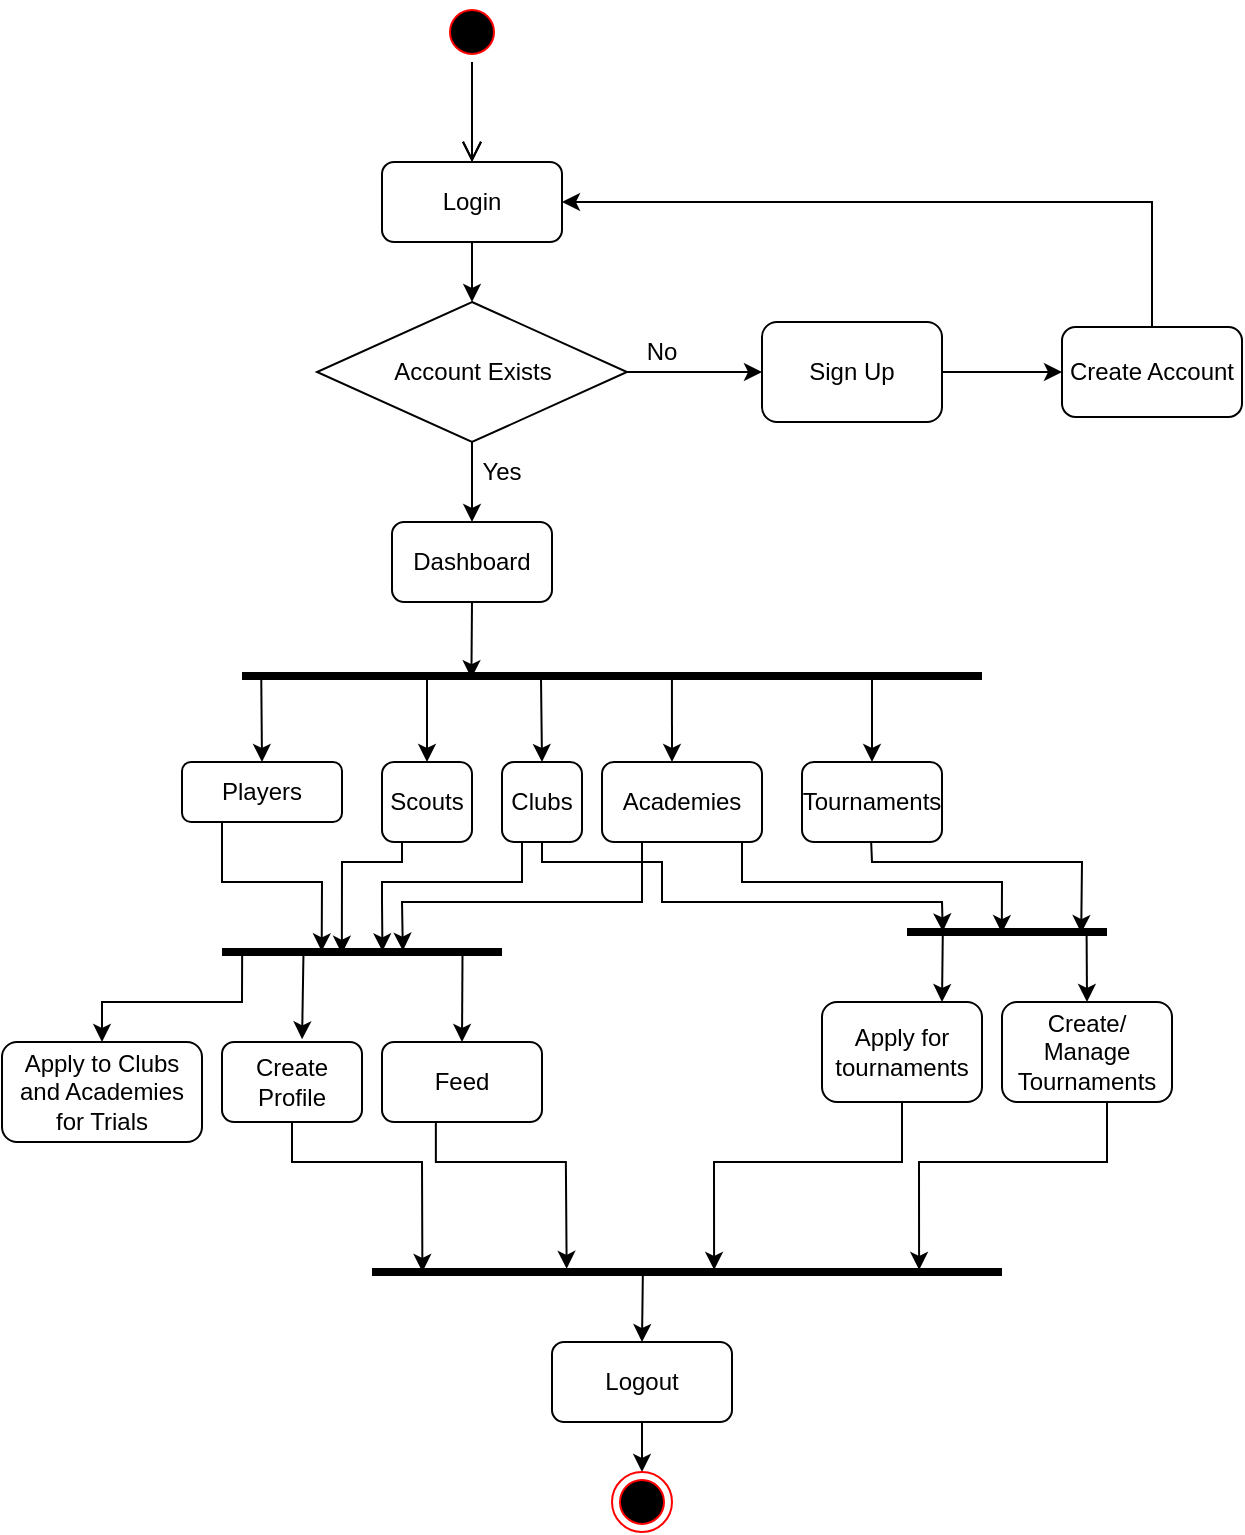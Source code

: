 <mxfile version="20.6.0" type="github">
  <diagram id="UdVXalaIFyV3JvYgVIU5" name="Page-1">
    <mxGraphModel dx="950" dy="551" grid="1" gridSize="10" guides="1" tooltips="1" connect="1" arrows="1" fold="1" page="1" pageScale="1" pageWidth="827" pageHeight="1169" math="0" shadow="0">
      <root>
        <mxCell id="0" />
        <mxCell id="1" parent="0" />
        <mxCell id="X-x3WmzN7NNkeGSFywyI-3" value="Login" style="rounded=1;whiteSpace=wrap;html=1;fillColor=#FFFFFF;strokeWidth=1;" parent="1" vertex="1">
          <mxGeometry x="250" y="190" width="90" height="40" as="geometry" />
        </mxCell>
        <mxCell id="X-x3WmzN7NNkeGSFywyI-4" value="" style="ellipse;html=1;shape=startState;fillColor=#000000;strokeColor=#ff0000;strokeWidth=1;" parent="1" vertex="1">
          <mxGeometry x="280" y="110" width="30" height="30" as="geometry" />
        </mxCell>
        <mxCell id="X-x3WmzN7NNkeGSFywyI-5" value="" style="edgeStyle=orthogonalEdgeStyle;html=1;verticalAlign=bottom;endArrow=open;endSize=8;strokeColor=#000000;rounded=0;strokeWidth=1;" parent="1" source="X-x3WmzN7NNkeGSFywyI-4" edge="1">
          <mxGeometry relative="1" as="geometry">
            <mxPoint x="295" y="190" as="targetPoint" />
          </mxGeometry>
        </mxCell>
        <mxCell id="X-x3WmzN7NNkeGSFywyI-8" value="" style="endArrow=classic;html=1;rounded=0;strokeColor=#000000;exitX=0.5;exitY=1;exitDx=0;exitDy=0;strokeWidth=1;" parent="1" source="X-x3WmzN7NNkeGSFywyI-3" target="X-x3WmzN7NNkeGSFywyI-9" edge="1">
          <mxGeometry width="50" height="50" relative="1" as="geometry">
            <mxPoint x="300" y="340" as="sourcePoint" />
            <mxPoint x="295" y="290" as="targetPoint" />
          </mxGeometry>
        </mxCell>
        <mxCell id="X-x3WmzN7NNkeGSFywyI-15" style="edgeStyle=orthogonalEdgeStyle;rounded=0;orthogonalLoop=1;jettySize=auto;html=1;strokeColor=#000000;strokeWidth=1;" parent="1" source="X-x3WmzN7NNkeGSFywyI-9" edge="1">
          <mxGeometry relative="1" as="geometry">
            <mxPoint x="295" y="370" as="targetPoint" />
          </mxGeometry>
        </mxCell>
        <mxCell id="X-x3WmzN7NNkeGSFywyI-9" value="Account Exists" style="rhombus;whiteSpace=wrap;html=1;fillColor=#FFFFFF;strokeWidth=1;" parent="1" vertex="1">
          <mxGeometry x="217.5" y="260" width="155" height="70" as="geometry" />
        </mxCell>
        <mxCell id="X-x3WmzN7NNkeGSFywyI-10" value="" style="endArrow=classic;html=1;rounded=0;strokeColor=#000000;exitX=1;exitY=0.5;exitDx=0;exitDy=0;strokeWidth=1;" parent="1" source="X-x3WmzN7NNkeGSFywyI-9" edge="1">
          <mxGeometry width="50" height="50" relative="1" as="geometry">
            <mxPoint x="530" y="340" as="sourcePoint" />
            <mxPoint x="440" y="295" as="targetPoint" />
          </mxGeometry>
        </mxCell>
        <mxCell id="X-x3WmzN7NNkeGSFywyI-11" value="No" style="text;html=1;strokeColor=none;fillColor=none;align=center;verticalAlign=middle;whiteSpace=wrap;rounded=0;strokeWidth=1;" parent="1" vertex="1">
          <mxGeometry x="360" y="270" width="60" height="30" as="geometry" />
        </mxCell>
        <mxCell id="X-x3WmzN7NNkeGSFywyI-12" value="Yes" style="text;html=1;strokeColor=none;fillColor=none;align=center;verticalAlign=middle;whiteSpace=wrap;rounded=0;strokeWidth=1;" parent="1" vertex="1">
          <mxGeometry x="280" y="330" width="60" height="30" as="geometry" />
        </mxCell>
        <mxCell id="X-x3WmzN7NNkeGSFywyI-17" value="Sign Up" style="rounded=1;whiteSpace=wrap;html=1;fillColor=#FFFFFF;strokeWidth=1;" parent="1" vertex="1">
          <mxGeometry x="440" y="270" width="90" height="50" as="geometry" />
        </mxCell>
        <mxCell id="X-x3WmzN7NNkeGSFywyI-18" value="Dashboard" style="rounded=1;whiteSpace=wrap;html=1;fillColor=#FFFFFF;strokeWidth=1;" parent="1" vertex="1">
          <mxGeometry x="255" y="370" width="80" height="40" as="geometry" />
        </mxCell>
        <mxCell id="X-x3WmzN7NNkeGSFywyI-19" value="" style="edgeStyle=orthogonalEdgeStyle;html=1;verticalAlign=bottom;endArrow=open;endSize=8;strokeColor=#000000;rounded=0;strokeWidth=1;" parent="1" source="X-x3WmzN7NNkeGSFywyI-4" edge="1">
          <mxGeometry relative="1" as="geometry">
            <mxPoint x="295" y="190" as="targetPoint" />
            <mxPoint x="295" y="140" as="sourcePoint" />
            <Array as="points">
              <mxPoint x="295" y="180" />
              <mxPoint x="295" y="180" />
            </Array>
          </mxGeometry>
        </mxCell>
        <mxCell id="X-x3WmzN7NNkeGSFywyI-21" value="" style="endArrow=classic;html=1;rounded=0;strokeColor=#000000;exitX=0.5;exitY=1;exitDx=0;exitDy=0;strokeWidth=1;entryX=0.31;entryY=0.778;entryDx=0;entryDy=0;entryPerimeter=0;" parent="1" source="X-x3WmzN7NNkeGSFywyI-18" edge="1" target="X-x3WmzN7NNkeGSFywyI-22">
          <mxGeometry width="50" height="50" relative="1" as="geometry">
            <mxPoint x="300" y="540" as="sourcePoint" />
            <mxPoint x="295" y="450" as="targetPoint" />
          </mxGeometry>
        </mxCell>
        <mxCell id="X-x3WmzN7NNkeGSFywyI-22" value="" style="line;strokeWidth=4;fillColor=none;align=left;verticalAlign=middle;spacingTop=-1;spacingLeft=3;spacingRight=3;rotatable=0;labelPosition=right;points=[];portConstraint=eastwest;" parent="1" vertex="1">
          <mxGeometry x="180" y="445" width="370" height="4" as="geometry" />
        </mxCell>
        <mxCell id="X-x3WmzN7NNkeGSFywyI-24" value="" style="endArrow=classic;html=1;rounded=0;strokeColor=#000000;strokeWidth=1;exitX=0.026;exitY=0.483;exitDx=0;exitDy=0;exitPerimeter=0;" parent="1" edge="1" source="X-x3WmzN7NNkeGSFywyI-22">
          <mxGeometry width="50" height="50" relative="1" as="geometry">
            <mxPoint x="190" y="450" as="sourcePoint" />
            <mxPoint x="190" y="490" as="targetPoint" />
            <Array as="points" />
          </mxGeometry>
        </mxCell>
        <mxCell id="X-x3WmzN7NNkeGSFywyI-31" value="" style="endArrow=classic;html=1;rounded=0;strokeColor=#000000;entryX=0.5;entryY=0;entryDx=0;entryDy=0;strokeWidth=1;exitX=0.25;exitY=0.492;exitDx=0;exitDy=0;exitPerimeter=0;" parent="1" target="X-x3WmzN7NNkeGSFywyI-34" edge="1" source="X-x3WmzN7NNkeGSFywyI-22">
          <mxGeometry width="50" height="50" relative="1" as="geometry">
            <mxPoint x="272.25" y="445" as="sourcePoint" />
            <mxPoint x="272.75" y="490" as="targetPoint" />
          </mxGeometry>
        </mxCell>
        <mxCell id="X-x3WmzN7NNkeGSFywyI-32" value="Players" style="rounded=1;whiteSpace=wrap;html=1;strokeWidth=1;fillColor=#FFFFFF;" parent="1" vertex="1">
          <mxGeometry x="150" y="490" width="80" height="30" as="geometry" />
        </mxCell>
        <mxCell id="X-x3WmzN7NNkeGSFywyI-34" value="Scouts" style="rounded=1;whiteSpace=wrap;html=1;strokeWidth=1;fillColor=#FFFFFF;" parent="1" vertex="1">
          <mxGeometry x="250" y="490" width="45" height="40" as="geometry" />
        </mxCell>
        <mxCell id="X-x3WmzN7NNkeGSFywyI-36" value="Academies" style="rounded=1;whiteSpace=wrap;html=1;strokeWidth=1;fillColor=#FFFFFF;" parent="1" vertex="1">
          <mxGeometry x="360" y="490" width="80" height="40" as="geometry" />
        </mxCell>
        <mxCell id="X-x3WmzN7NNkeGSFywyI-37" value="" style="endArrow=classic;html=1;rounded=0;strokeColor=#000000;strokeWidth=1;exitX=0.581;exitY=0.621;exitDx=0;exitDy=0;exitPerimeter=0;" parent="1" edge="1" source="X-x3WmzN7NNkeGSFywyI-22">
          <mxGeometry width="50" height="50" relative="1" as="geometry">
            <mxPoint x="395" y="450" as="sourcePoint" />
            <mxPoint x="395" y="490" as="targetPoint" />
          </mxGeometry>
        </mxCell>
        <mxCell id="X-x3WmzN7NNkeGSFywyI-38" value="" style="line;strokeWidth=4;fillColor=none;align=left;verticalAlign=middle;spacingTop=-1;spacingLeft=3;spacingRight=3;rotatable=0;labelPosition=right;points=[];portConstraint=eastwest;" parent="1" vertex="1">
          <mxGeometry x="170" y="580" width="140" height="10" as="geometry" />
        </mxCell>
        <mxCell id="X-x3WmzN7NNkeGSFywyI-40" value="Create Account" style="rounded=1;whiteSpace=wrap;html=1;strokeWidth=1;fillColor=#FFFFFF;" parent="1" vertex="1">
          <mxGeometry x="590" y="272.5" width="90" height="45" as="geometry" />
        </mxCell>
        <mxCell id="X-x3WmzN7NNkeGSFywyI-41" value="" style="endArrow=classic;html=1;rounded=0;strokeColor=#000000;exitX=1;exitY=0.5;exitDx=0;exitDy=0;entryX=0;entryY=0.5;entryDx=0;entryDy=0;strokeWidth=1;" parent="1" source="X-x3WmzN7NNkeGSFywyI-17" target="X-x3WmzN7NNkeGSFywyI-40" edge="1">
          <mxGeometry width="50" height="50" relative="1" as="geometry">
            <mxPoint x="530" y="300" as="sourcePoint" />
            <mxPoint x="580" y="250" as="targetPoint" />
          </mxGeometry>
        </mxCell>
        <mxCell id="X-x3WmzN7NNkeGSFywyI-42" value="" style="endArrow=classic;html=1;rounded=0;strokeColor=#000000;entryX=0.572;entryY=-0.034;entryDx=0;entryDy=0;entryPerimeter=0;strokeWidth=1;exitX=0.291;exitY=0.551;exitDx=0;exitDy=0;exitPerimeter=0;" parent="1" target="X-x3WmzN7NNkeGSFywyI-43" edge="1" source="X-x3WmzN7NNkeGSFywyI-38">
          <mxGeometry width="50" height="50" relative="1" as="geometry">
            <mxPoint x="210" y="582.5" as="sourcePoint" />
            <mxPoint x="210" y="627.5" as="targetPoint" />
          </mxGeometry>
        </mxCell>
        <mxCell id="X-x3WmzN7NNkeGSFywyI-43" value="Create Profile" style="rounded=1;whiteSpace=wrap;html=1;strokeWidth=1;fillColor=#FFFFFF;" parent="1" vertex="1">
          <mxGeometry x="170" y="630" width="70" height="40" as="geometry" />
        </mxCell>
        <mxCell id="X-x3WmzN7NNkeGSFywyI-46" value="" style="endArrow=classic;html=1;rounded=0;strokeColor=#000000;entryX=0.5;entryY=0;entryDx=0;entryDy=0;exitX=0.859;exitY=0.512;exitDx=0;exitDy=0;exitPerimeter=0;strokeWidth=1;" parent="1" source="X-x3WmzN7NNkeGSFywyI-38" target="X-x3WmzN7NNkeGSFywyI-47" edge="1">
          <mxGeometry width="50" height="50" relative="1" as="geometry">
            <mxPoint x="290" y="590" as="sourcePoint" />
            <mxPoint x="277" y="630" as="targetPoint" />
          </mxGeometry>
        </mxCell>
        <mxCell id="X-x3WmzN7NNkeGSFywyI-47" value="Feed" style="rounded=1;whiteSpace=wrap;html=1;strokeWidth=1;fillColor=#FFFFFF;" parent="1" vertex="1">
          <mxGeometry x="250" y="630" width="80" height="40" as="geometry" />
        </mxCell>
        <mxCell id="X-x3WmzN7NNkeGSFywyI-49" value="Tournaments" style="rounded=1;whiteSpace=wrap;html=1;strokeWidth=1;fillColor=#FFFFFF;" parent="1" vertex="1">
          <mxGeometry x="460" y="490" width="70" height="40" as="geometry" />
        </mxCell>
        <mxCell id="X-x3WmzN7NNkeGSFywyI-50" value="" style="endArrow=classic;html=1;rounded=0;strokeColor=#000000;entryX=0.5;entryY=0;entryDx=0;entryDy=0;strokeWidth=1;" parent="1" target="X-x3WmzN7NNkeGSFywyI-49" edge="1">
          <mxGeometry width="50" height="50" relative="1" as="geometry">
            <mxPoint x="495" y="447" as="sourcePoint" />
            <mxPoint x="405" y="500" as="targetPoint" />
          </mxGeometry>
        </mxCell>
        <mxCell id="X-x3WmzN7NNkeGSFywyI-55" value="" style="endArrow=classic;html=1;rounded=0;strokeColor=#000000;exitX=0.25;exitY=1;exitDx=0;exitDy=0;strokeWidth=1;entryX=0.356;entryY=0.465;entryDx=0;entryDy=0;entryPerimeter=0;" parent="1" source="X-x3WmzN7NNkeGSFywyI-32" edge="1" target="X-x3WmzN7NNkeGSFywyI-38">
          <mxGeometry width="50" height="50" relative="1" as="geometry">
            <mxPoint x="430" y="480" as="sourcePoint" />
            <mxPoint x="220" y="580" as="targetPoint" />
            <Array as="points">
              <mxPoint x="170" y="550" />
              <mxPoint x="220" y="550" />
            </Array>
          </mxGeometry>
        </mxCell>
        <mxCell id="X-x3WmzN7NNkeGSFywyI-56" value="" style="endArrow=classic;html=1;rounded=0;strokeColor=#000000;strokeWidth=1;entryX=0.428;entryY=0.588;entryDx=0;entryDy=0;entryPerimeter=0;" parent="1" edge="1" target="X-x3WmzN7NNkeGSFywyI-38">
          <mxGeometry width="50" height="50" relative="1" as="geometry">
            <mxPoint x="260" y="530" as="sourcePoint" />
            <mxPoint x="230" y="580" as="targetPoint" />
            <Array as="points">
              <mxPoint x="260" y="540" />
              <mxPoint x="230" y="540" />
            </Array>
          </mxGeometry>
        </mxCell>
        <mxCell id="X-x3WmzN7NNkeGSFywyI-60" value="Create/ Manage Tournaments" style="rounded=1;whiteSpace=wrap;html=1;strokeWidth=1;fillColor=#FFFFFF;" parent="1" vertex="1">
          <mxGeometry x="560" y="610" width="85" height="50" as="geometry" />
        </mxCell>
        <mxCell id="X-x3WmzN7NNkeGSFywyI-64" value="" style="endArrow=classic;html=1;rounded=0;strokeColor=#000000;entryX=0.474;entryY=0.556;entryDx=0;entryDy=0;entryPerimeter=0;strokeWidth=1;" parent="1" target="X-x3WmzN7NNkeGSFywyI-61" edge="1">
          <mxGeometry width="50" height="50" relative="1" as="geometry">
            <mxPoint x="430" y="530" as="sourcePoint" />
            <mxPoint x="430" y="570" as="targetPoint" />
            <Array as="points">
              <mxPoint x="430" y="550" />
              <mxPoint x="560" y="550" />
            </Array>
          </mxGeometry>
        </mxCell>
        <mxCell id="X-x3WmzN7NNkeGSFywyI-65" value="" style="endArrow=classic;html=1;rounded=0;strokeColor=#000000;entryX=0.5;entryY=0;entryDx=0;entryDy=0;startArrow=none;exitX=0.898;exitY=0.541;exitDx=0;exitDy=0;exitPerimeter=0;strokeWidth=1;" parent="1" source="X-x3WmzN7NNkeGSFywyI-61" target="X-x3WmzN7NNkeGSFywyI-60" edge="1">
          <mxGeometry width="50" height="50" relative="1" as="geometry">
            <mxPoint x="600" y="580" as="sourcePoint" />
            <mxPoint x="562.08" y="620" as="targetPoint" />
          </mxGeometry>
        </mxCell>
        <mxCell id="X-x3WmzN7NNkeGSFywyI-66" value="" style="endArrow=classic;html=1;rounded=0;strokeColor=#000000;entryX=0.871;entryY=0.556;entryDx=0;entryDy=0;entryPerimeter=0;strokeWidth=1;" parent="1" target="X-x3WmzN7NNkeGSFywyI-61" edge="1">
          <mxGeometry width="50" height="50" relative="1" as="geometry">
            <mxPoint x="494.58" y="530.0" as="sourcePoint" />
            <mxPoint x="494.78" y="576.33" as="targetPoint" />
            <Array as="points">
              <mxPoint x="495" y="540" />
              <mxPoint x="600" y="540" />
            </Array>
          </mxGeometry>
        </mxCell>
        <mxCell id="X-x3WmzN7NNkeGSFywyI-61" value="" style="line;strokeWidth=4;fillColor=none;align=left;verticalAlign=middle;spacingTop=-1;spacingLeft=3;spacingRight=3;rotatable=0;labelPosition=right;points=[];portConstraint=eastwest;" parent="1" vertex="1">
          <mxGeometry x="512.5" y="570" width="100" height="10" as="geometry" />
        </mxCell>
        <mxCell id="X-x3WmzN7NNkeGSFywyI-71" value="Apply for tournaments" style="rounded=1;whiteSpace=wrap;html=1;strokeWidth=1;fillColor=#FFFFFF;" parent="1" vertex="1">
          <mxGeometry x="470" y="610" width="80" height="50" as="geometry" />
        </mxCell>
        <mxCell id="X-x3WmzN7NNkeGSFywyI-72" value="Clubs" style="rounded=1;whiteSpace=wrap;html=1;strokeWidth=1;fillColor=#FFFFFF;" parent="1" vertex="1">
          <mxGeometry x="310" y="490" width="40" height="40" as="geometry" />
        </mxCell>
        <mxCell id="X-x3WmzN7NNkeGSFywyI-73" value="" style="endArrow=classic;html=1;rounded=0;strokeColor=#000000;strokeWidth=1;exitX=0.404;exitY=0.395;exitDx=0;exitDy=0;exitPerimeter=0;" parent="1" edge="1" source="X-x3WmzN7NNkeGSFywyI-22">
          <mxGeometry width="50" height="50" relative="1" as="geometry">
            <mxPoint x="329.75" y="449" as="sourcePoint" />
            <mxPoint x="330" y="490" as="targetPoint" />
          </mxGeometry>
        </mxCell>
        <mxCell id="X-x3WmzN7NNkeGSFywyI-74" value="" style="endArrow=classic;html=1;rounded=0;strokeColor=#000000;strokeWidth=1;exitX=0.25;exitY=1;exitDx=0;exitDy=0;entryX=0.573;entryY=0.465;entryDx=0;entryDy=0;entryPerimeter=0;" parent="1" source="X-x3WmzN7NNkeGSFywyI-72" edge="1" target="X-x3WmzN7NNkeGSFywyI-38">
          <mxGeometry width="50" height="50" relative="1" as="geometry">
            <mxPoint x="390" y="620" as="sourcePoint" />
            <mxPoint x="250" y="580" as="targetPoint" />
            <Array as="points">
              <mxPoint x="320" y="550" />
              <mxPoint x="250" y="550" />
              <mxPoint x="250" y="560" />
            </Array>
          </mxGeometry>
        </mxCell>
        <mxCell id="X-x3WmzN7NNkeGSFywyI-75" value="" style="endArrow=classic;html=1;rounded=0;strokeColor=#000000;strokeWidth=1;exitX=0.25;exitY=1;exitDx=0;exitDy=0;entryX=0.646;entryY=0.435;entryDx=0;entryDy=0;entryPerimeter=0;" parent="1" source="X-x3WmzN7NNkeGSFywyI-36" edge="1" target="X-x3WmzN7NNkeGSFywyI-38">
          <mxGeometry width="50" height="50" relative="1" as="geometry">
            <mxPoint x="390" y="620" as="sourcePoint" />
            <mxPoint x="260" y="580" as="targetPoint" />
            <Array as="points">
              <mxPoint x="380" y="560" />
              <mxPoint x="260" y="560" />
            </Array>
          </mxGeometry>
        </mxCell>
        <mxCell id="X-x3WmzN7NNkeGSFywyI-76" value="" style="endArrow=classic;html=1;rounded=0;strokeColor=#000000;strokeWidth=1;exitX=0.5;exitY=1;exitDx=0;exitDy=0;entryX=0.179;entryY=0.471;entryDx=0;entryDy=0;entryPerimeter=0;" parent="1" source="X-x3WmzN7NNkeGSFywyI-72" target="X-x3WmzN7NNkeGSFywyI-61" edge="1">
          <mxGeometry width="50" height="50" relative="1" as="geometry">
            <mxPoint x="400" y="640" as="sourcePoint" />
            <mxPoint x="459.7" y="594.98" as="targetPoint" />
            <Array as="points">
              <mxPoint x="330" y="540" />
              <mxPoint x="390" y="540" />
              <mxPoint x="390" y="560" />
              <mxPoint x="530" y="560" />
            </Array>
          </mxGeometry>
        </mxCell>
        <mxCell id="X-x3WmzN7NNkeGSFywyI-77" value="" style="endArrow=classic;html=1;rounded=0;strokeColor=#000000;strokeWidth=1;exitX=0.179;exitY=0.577;exitDx=0;exitDy=0;exitPerimeter=0;entryX=0.75;entryY=0;entryDx=0;entryDy=0;" parent="1" source="X-x3WmzN7NNkeGSFywyI-61" target="X-x3WmzN7NNkeGSFywyI-71" edge="1">
          <mxGeometry width="50" height="50" relative="1" as="geometry">
            <mxPoint x="480" y="680" as="sourcePoint" />
            <mxPoint x="530" y="630" as="targetPoint" />
          </mxGeometry>
        </mxCell>
        <mxCell id="X-x3WmzN7NNkeGSFywyI-78" value="" style="line;strokeWidth=4;fillColor=none;align=left;verticalAlign=middle;spacingTop=-1;spacingLeft=3;spacingRight=3;rotatable=0;labelPosition=right;points=[];portConstraint=eastwest;" parent="1" vertex="1">
          <mxGeometry x="245" y="740" width="315" height="10" as="geometry" />
        </mxCell>
        <mxCell id="X-x3WmzN7NNkeGSFywyI-79" value="" style="endArrow=classic;html=1;rounded=0;strokeColor=#000000;strokeWidth=1;exitX=0.5;exitY=1;exitDx=0;exitDy=0;entryX=0.08;entryY=0.495;entryDx=0;entryDy=0;entryPerimeter=0;" parent="1" source="X-x3WmzN7NNkeGSFywyI-43" target="X-x3WmzN7NNkeGSFywyI-78" edge="1">
          <mxGeometry width="50" height="50" relative="1" as="geometry">
            <mxPoint x="380" y="760" as="sourcePoint" />
            <mxPoint x="430" y="710" as="targetPoint" />
            <Array as="points">
              <mxPoint x="205" y="690" />
              <mxPoint x="270" y="690" />
            </Array>
          </mxGeometry>
        </mxCell>
        <mxCell id="X-x3WmzN7NNkeGSFywyI-80" value="" style="endArrow=classic;html=1;rounded=0;strokeColor=#000000;strokeWidth=1;exitX=0.5;exitY=1;exitDx=0;exitDy=0;entryX=0.309;entryY=0.34;entryDx=0;entryDy=0;entryPerimeter=0;" parent="1" target="X-x3WmzN7NNkeGSFywyI-78" edge="1">
          <mxGeometry width="50" height="50" relative="1" as="geometry">
            <mxPoint x="276.93" y="670" as="sourcePoint" />
            <mxPoint x="343.075" y="743.6" as="targetPoint" />
            <Array as="points">
              <mxPoint x="276.93" y="690" />
              <mxPoint x="341.93" y="690" />
            </Array>
          </mxGeometry>
        </mxCell>
        <mxCell id="X-x3WmzN7NNkeGSFywyI-81" value="" style="endArrow=classic;html=1;rounded=0;strokeColor=#000000;strokeWidth=1;exitX=0.5;exitY=1;exitDx=0;exitDy=0;entryX=0.543;entryY=0.395;entryDx=0;entryDy=0;entryPerimeter=0;" parent="1" source="X-x3WmzN7NNkeGSFywyI-71" target="X-x3WmzN7NNkeGSFywyI-78" edge="1">
          <mxGeometry width="50" height="50" relative="1" as="geometry">
            <mxPoint x="450" y="720" as="sourcePoint" />
            <mxPoint x="500" y="670" as="targetPoint" />
            <Array as="points">
              <mxPoint x="510" y="690" />
              <mxPoint x="416" y="690" />
            </Array>
          </mxGeometry>
        </mxCell>
        <mxCell id="X-x3WmzN7NNkeGSFywyI-82" value="" style="endArrow=classic;html=1;rounded=0;strokeColor=#000000;strokeWidth=1;exitX=0.5;exitY=1;exitDx=0;exitDy=0;entryX=0.543;entryY=0.395;entryDx=0;entryDy=0;entryPerimeter=0;" parent="1" edge="1">
          <mxGeometry width="50" height="50" relative="1" as="geometry">
            <mxPoint x="612.5" y="660" as="sourcePoint" />
            <mxPoint x="518.545" y="743.95" as="targetPoint" />
            <Array as="points">
              <mxPoint x="612.5" y="690" />
              <mxPoint x="518.5" y="690" />
            </Array>
          </mxGeometry>
        </mxCell>
        <mxCell id="X-x3WmzN7NNkeGSFywyI-83" value="Logout" style="rounded=1;whiteSpace=wrap;html=1;strokeWidth=1;fillColor=#FFFFFF;" parent="1" vertex="1">
          <mxGeometry x="335" y="780" width="90" height="40" as="geometry" />
        </mxCell>
        <mxCell id="X-x3WmzN7NNkeGSFywyI-84" value="" style="endArrow=classic;html=1;rounded=0;strokeColor=#000000;strokeWidth=1;exitX=0.43;exitY=0.433;exitDx=0;exitDy=0;exitPerimeter=0;entryX=0.5;entryY=0;entryDx=0;entryDy=0;" parent="1" source="X-x3WmzN7NNkeGSFywyI-78" target="X-x3WmzN7NNkeGSFywyI-83" edge="1">
          <mxGeometry width="50" height="50" relative="1" as="geometry">
            <mxPoint x="470" y="800" as="sourcePoint" />
            <mxPoint x="520" y="750" as="targetPoint" />
          </mxGeometry>
        </mxCell>
        <mxCell id="X-x3WmzN7NNkeGSFywyI-85" value="" style="endArrow=classic;html=1;rounded=0;strokeColor=#000000;strokeWidth=1;exitX=0.5;exitY=1;exitDx=0;exitDy=0;" parent="1" source="X-x3WmzN7NNkeGSFywyI-83" target="X-x3WmzN7NNkeGSFywyI-86" edge="1">
          <mxGeometry width="50" height="50" relative="1" as="geometry">
            <mxPoint x="372.5" y="890" as="sourcePoint" />
            <mxPoint x="380" y="860" as="targetPoint" />
          </mxGeometry>
        </mxCell>
        <mxCell id="X-x3WmzN7NNkeGSFywyI-86" value="" style="ellipse;html=1;shape=endState;fillColor=#000000;strokeColor=#ff0000;strokeWidth=1;" parent="1" vertex="1">
          <mxGeometry x="365" y="845" width="30" height="30" as="geometry" />
        </mxCell>
        <mxCell id="tImJpin2luEkdLtu3oCp-1" value="" style="endArrow=classic;html=1;rounded=0;exitX=0.5;exitY=0;exitDx=0;exitDy=0;entryX=1;entryY=0.5;entryDx=0;entryDy=0;" edge="1" parent="1" source="X-x3WmzN7NNkeGSFywyI-40" target="X-x3WmzN7NNkeGSFywyI-3">
          <mxGeometry width="50" height="50" relative="1" as="geometry">
            <mxPoint x="680" y="290" as="sourcePoint" />
            <mxPoint x="730" y="240" as="targetPoint" />
            <Array as="points">
              <mxPoint x="635" y="210" />
            </Array>
          </mxGeometry>
        </mxCell>
        <mxCell id="tImJpin2luEkdLtu3oCp-2" value="Apply to Clubs and Academies for Trials" style="rounded=1;whiteSpace=wrap;html=1;" vertex="1" parent="1">
          <mxGeometry x="60" y="630" width="100" height="50" as="geometry" />
        </mxCell>
        <mxCell id="tImJpin2luEkdLtu3oCp-3" value="" style="endArrow=classic;html=1;rounded=0;exitX=0.072;exitY=0.502;exitDx=0;exitDy=0;exitPerimeter=0;entryX=0.5;entryY=0;entryDx=0;entryDy=0;" edge="1" parent="1" source="X-x3WmzN7NNkeGSFywyI-38" target="tImJpin2luEkdLtu3oCp-2">
          <mxGeometry width="50" height="50" relative="1" as="geometry">
            <mxPoint x="190" y="640" as="sourcePoint" />
            <mxPoint x="240" y="590" as="targetPoint" />
            <Array as="points">
              <mxPoint x="180" y="610" />
              <mxPoint x="110" y="610" />
            </Array>
          </mxGeometry>
        </mxCell>
      </root>
    </mxGraphModel>
  </diagram>
</mxfile>
